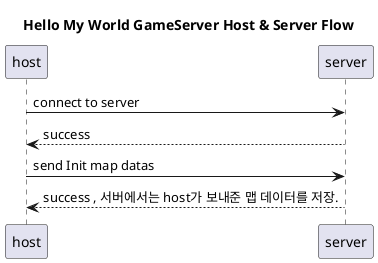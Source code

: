 @startuml
title : Hello My World GameServer Host & Server Flow
host -> server : connect to server
host <-- server : success
host -> server : send Init map datas
host <-- server : success , 서버에서는 host가 보내준 맵 데이터를 저장.

@enduml
